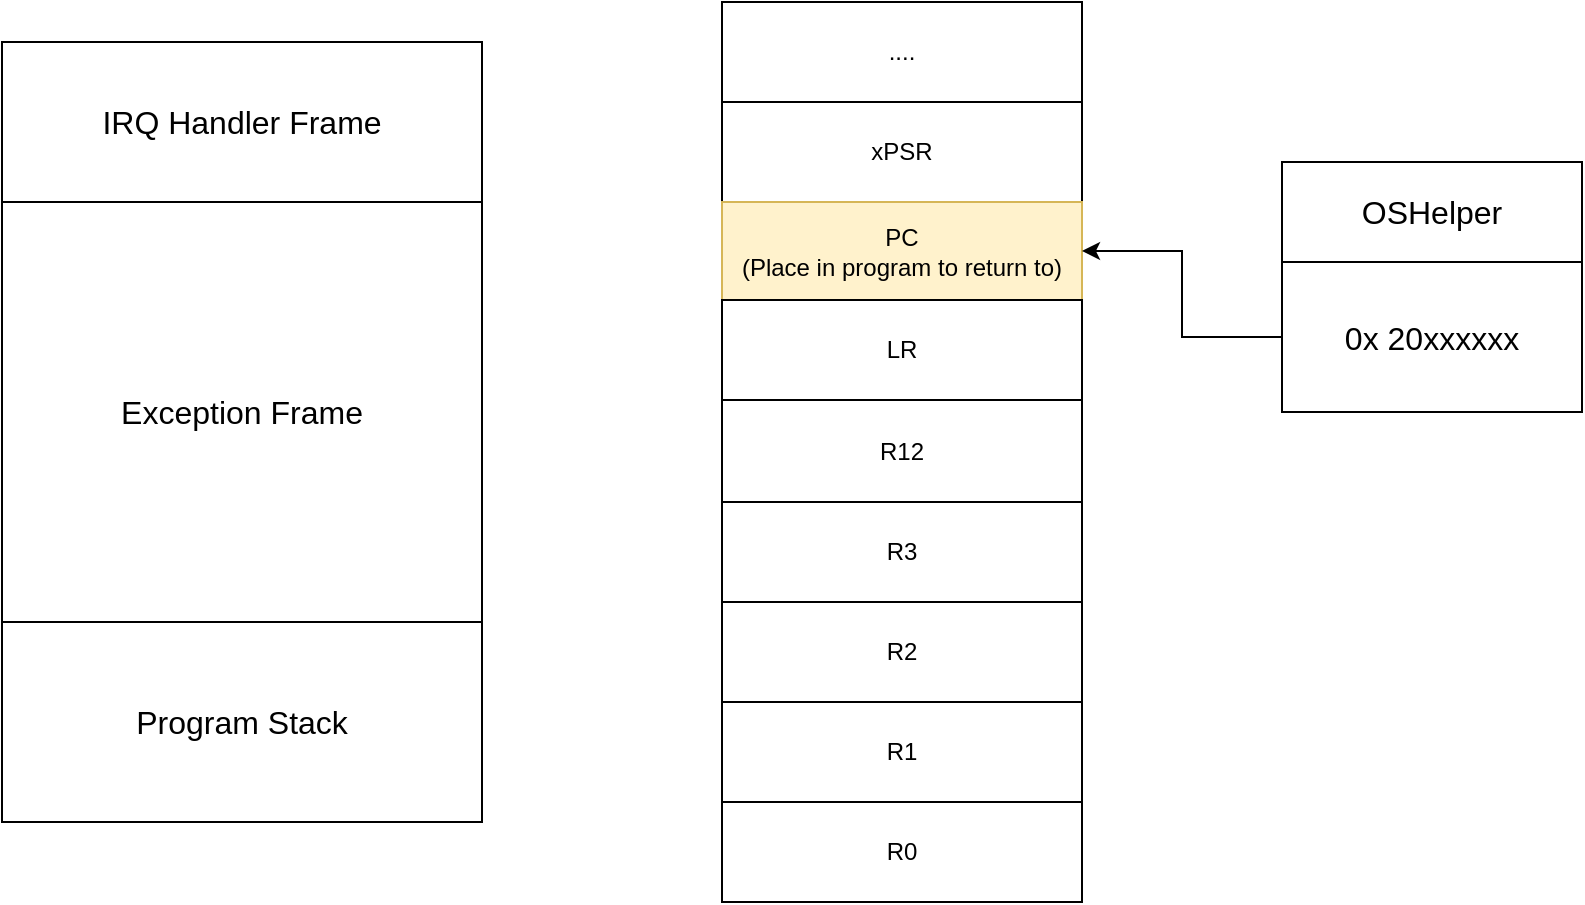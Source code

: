 <mxfile version="23.1.5" type="device">
  <diagram name="Page-1" id="N4Hway4Gmnab69VVQXtN">
    <mxGraphModel dx="1038" dy="554" grid="1" gridSize="10" guides="1" tooltips="1" connect="1" arrows="1" fold="1" page="1" pageScale="1" pageWidth="850" pageHeight="1100" math="0" shadow="0">
      <root>
        <mxCell id="0" />
        <mxCell id="1" parent="0" />
        <mxCell id="2P2dQmRAsDbsciPYmvZF-1" value="&lt;font style=&quot;font-size: 16px;&quot;&gt;Program Stack&lt;/font&gt;" style="rounded=0;whiteSpace=wrap;html=1;" vertex="1" parent="1">
          <mxGeometry x="10" y="390" width="240" height="100" as="geometry" />
        </mxCell>
        <mxCell id="2P2dQmRAsDbsciPYmvZF-2" value="&lt;font style=&quot;font-size: 16px;&quot;&gt;Exception Frame&lt;/font&gt;" style="rounded=0;whiteSpace=wrap;html=1;" vertex="1" parent="1">
          <mxGeometry x="10" y="180" width="240" height="210" as="geometry" />
        </mxCell>
        <mxCell id="2P2dQmRAsDbsciPYmvZF-3" value="&lt;font style=&quot;font-size: 16px;&quot;&gt;IRQ Handler Frame&lt;/font&gt;" style="rounded=0;whiteSpace=wrap;html=1;" vertex="1" parent="1">
          <mxGeometry x="10" y="100" width="240" height="80" as="geometry" />
        </mxCell>
        <mxCell id="2P2dQmRAsDbsciPYmvZF-5" value="" style="childLayout=tableLayout;recursiveResize=0;shadow=0;fillColor=none;" vertex="1" parent="1">
          <mxGeometry x="370" y="80" width="180" height="450" as="geometry" />
        </mxCell>
        <mxCell id="2P2dQmRAsDbsciPYmvZF-28" style="shape=tableRow;horizontal=0;startSize=0;swimlaneHead=0;swimlaneBody=0;top=0;left=0;bottom=0;right=0;dropTarget=0;collapsible=0;recursiveResize=0;expand=0;fontStyle=0;fillColor=none;strokeColor=inherit;" vertex="1" parent="2P2dQmRAsDbsciPYmvZF-5">
          <mxGeometry width="180" height="50" as="geometry" />
        </mxCell>
        <mxCell id="2P2dQmRAsDbsciPYmvZF-29" value="...." style="connectable=0;recursiveResize=0;strokeColor=inherit;fillColor=none;align=center;whiteSpace=wrap;html=1;" vertex="1" parent="2P2dQmRAsDbsciPYmvZF-28">
          <mxGeometry width="180" height="50" as="geometry">
            <mxRectangle width="180" height="50" as="alternateBounds" />
          </mxGeometry>
        </mxCell>
        <mxCell id="2P2dQmRAsDbsciPYmvZF-6" value="" style="shape=tableRow;horizontal=0;startSize=0;swimlaneHead=0;swimlaneBody=0;top=0;left=0;bottom=0;right=0;dropTarget=0;collapsible=0;recursiveResize=0;expand=0;fontStyle=0;fillColor=none;strokeColor=inherit;" vertex="1" parent="2P2dQmRAsDbsciPYmvZF-5">
          <mxGeometry y="50" width="180" height="50" as="geometry" />
        </mxCell>
        <mxCell id="2P2dQmRAsDbsciPYmvZF-7" value="xPSR" style="connectable=0;recursiveResize=0;strokeColor=inherit;fillColor=none;align=center;whiteSpace=wrap;html=1;" vertex="1" parent="2P2dQmRAsDbsciPYmvZF-6">
          <mxGeometry width="180" height="50" as="geometry">
            <mxRectangle width="180" height="50" as="alternateBounds" />
          </mxGeometry>
        </mxCell>
        <mxCell id="2P2dQmRAsDbsciPYmvZF-10" style="shape=tableRow;horizontal=0;startSize=0;swimlaneHead=0;swimlaneBody=0;top=0;left=0;bottom=0;right=0;dropTarget=0;collapsible=0;recursiveResize=0;expand=0;fontStyle=0;fillColor=none;strokeColor=inherit;" vertex="1" parent="2P2dQmRAsDbsciPYmvZF-5">
          <mxGeometry y="100" width="180" height="49" as="geometry" />
        </mxCell>
        <mxCell id="2P2dQmRAsDbsciPYmvZF-11" value="PC&lt;br&gt;(Place in program to return to)" style="connectable=0;recursiveResize=0;strokeColor=#d6b656;fillColor=#fff2cc;align=center;whiteSpace=wrap;html=1;" vertex="1" parent="2P2dQmRAsDbsciPYmvZF-10">
          <mxGeometry width="180" height="49" as="geometry">
            <mxRectangle width="180" height="49" as="alternateBounds" />
          </mxGeometry>
        </mxCell>
        <mxCell id="2P2dQmRAsDbsciPYmvZF-14" style="shape=tableRow;horizontal=0;startSize=0;swimlaneHead=0;swimlaneBody=0;top=0;left=0;bottom=0;right=0;dropTarget=0;collapsible=0;recursiveResize=0;expand=0;fontStyle=0;fillColor=none;strokeColor=inherit;" vertex="1" parent="2P2dQmRAsDbsciPYmvZF-5">
          <mxGeometry y="149" width="180" height="50" as="geometry" />
        </mxCell>
        <mxCell id="2P2dQmRAsDbsciPYmvZF-15" value="LR" style="connectable=0;recursiveResize=0;strokeColor=inherit;fillColor=none;align=center;whiteSpace=wrap;html=1;" vertex="1" parent="2P2dQmRAsDbsciPYmvZF-14">
          <mxGeometry width="180" height="50" as="geometry">
            <mxRectangle width="180" height="50" as="alternateBounds" />
          </mxGeometry>
        </mxCell>
        <mxCell id="2P2dQmRAsDbsciPYmvZF-18" style="shape=tableRow;horizontal=0;startSize=0;swimlaneHead=0;swimlaneBody=0;top=0;left=0;bottom=0;right=0;dropTarget=0;collapsible=0;recursiveResize=0;expand=0;fontStyle=0;fillColor=none;strokeColor=inherit;" vertex="1" parent="2P2dQmRAsDbsciPYmvZF-5">
          <mxGeometry y="199" width="180" height="51" as="geometry" />
        </mxCell>
        <mxCell id="2P2dQmRAsDbsciPYmvZF-19" value="R12" style="connectable=0;recursiveResize=0;strokeColor=inherit;fillColor=none;align=center;whiteSpace=wrap;html=1;" vertex="1" parent="2P2dQmRAsDbsciPYmvZF-18">
          <mxGeometry width="180" height="51" as="geometry">
            <mxRectangle width="180" height="51" as="alternateBounds" />
          </mxGeometry>
        </mxCell>
        <mxCell id="2P2dQmRAsDbsciPYmvZF-20" style="shape=tableRow;horizontal=0;startSize=0;swimlaneHead=0;swimlaneBody=0;top=0;left=0;bottom=0;right=0;dropTarget=0;collapsible=0;recursiveResize=0;expand=0;fontStyle=0;fillColor=none;strokeColor=inherit;" vertex="1" parent="2P2dQmRAsDbsciPYmvZF-5">
          <mxGeometry y="250" width="180" height="50" as="geometry" />
        </mxCell>
        <mxCell id="2P2dQmRAsDbsciPYmvZF-21" value="R3" style="connectable=0;recursiveResize=0;strokeColor=inherit;fillColor=none;align=center;whiteSpace=wrap;html=1;" vertex="1" parent="2P2dQmRAsDbsciPYmvZF-20">
          <mxGeometry width="180" height="50" as="geometry">
            <mxRectangle width="180" height="50" as="alternateBounds" />
          </mxGeometry>
        </mxCell>
        <mxCell id="2P2dQmRAsDbsciPYmvZF-22" style="shape=tableRow;horizontal=0;startSize=0;swimlaneHead=0;swimlaneBody=0;top=0;left=0;bottom=0;right=0;dropTarget=0;collapsible=0;recursiveResize=0;expand=0;fontStyle=0;fillColor=none;strokeColor=inherit;" vertex="1" parent="2P2dQmRAsDbsciPYmvZF-5">
          <mxGeometry y="300" width="180" height="50" as="geometry" />
        </mxCell>
        <mxCell id="2P2dQmRAsDbsciPYmvZF-23" value="R2" style="connectable=0;recursiveResize=0;strokeColor=inherit;fillColor=none;align=center;whiteSpace=wrap;html=1;" vertex="1" parent="2P2dQmRAsDbsciPYmvZF-22">
          <mxGeometry width="180" height="50" as="geometry">
            <mxRectangle width="180" height="50" as="alternateBounds" />
          </mxGeometry>
        </mxCell>
        <mxCell id="2P2dQmRAsDbsciPYmvZF-24" style="shape=tableRow;horizontal=0;startSize=0;swimlaneHead=0;swimlaneBody=0;top=0;left=0;bottom=0;right=0;dropTarget=0;collapsible=0;recursiveResize=0;expand=0;fontStyle=0;fillColor=none;strokeColor=inherit;" vertex="1" parent="2P2dQmRAsDbsciPYmvZF-5">
          <mxGeometry y="350" width="180" height="50" as="geometry" />
        </mxCell>
        <mxCell id="2P2dQmRAsDbsciPYmvZF-25" value="R1" style="connectable=0;recursiveResize=0;strokeColor=inherit;fillColor=none;align=center;whiteSpace=wrap;html=1;" vertex="1" parent="2P2dQmRAsDbsciPYmvZF-24">
          <mxGeometry width="180" height="50" as="geometry">
            <mxRectangle width="180" height="50" as="alternateBounds" />
          </mxGeometry>
        </mxCell>
        <mxCell id="2P2dQmRAsDbsciPYmvZF-26" style="shape=tableRow;horizontal=0;startSize=0;swimlaneHead=0;swimlaneBody=0;top=0;left=0;bottom=0;right=0;dropTarget=0;collapsible=0;recursiveResize=0;expand=0;fontStyle=0;fillColor=none;strokeColor=inherit;" vertex="1" parent="2P2dQmRAsDbsciPYmvZF-5">
          <mxGeometry y="400" width="180" height="50" as="geometry" />
        </mxCell>
        <mxCell id="2P2dQmRAsDbsciPYmvZF-27" value="R0" style="connectable=0;recursiveResize=0;strokeColor=inherit;fillColor=none;align=center;whiteSpace=wrap;html=1;" vertex="1" parent="2P2dQmRAsDbsciPYmvZF-26">
          <mxGeometry width="180" height="50" as="geometry">
            <mxRectangle width="180" height="50" as="alternateBounds" />
          </mxGeometry>
        </mxCell>
        <mxCell id="2P2dQmRAsDbsciPYmvZF-31" value="" style="shape=table;startSize=0;container=1;collapsible=0;childLayout=tableLayout;fontSize=16;" vertex="1" parent="1">
          <mxGeometry x="650" y="160" width="150" height="125" as="geometry" />
        </mxCell>
        <mxCell id="2P2dQmRAsDbsciPYmvZF-32" value="" style="shape=tableRow;horizontal=0;startSize=0;swimlaneHead=0;swimlaneBody=0;strokeColor=inherit;top=0;left=0;bottom=0;right=0;collapsible=0;dropTarget=0;fillColor=none;points=[[0,0.5],[1,0.5]];portConstraint=eastwest;fontSize=16;" vertex="1" parent="2P2dQmRAsDbsciPYmvZF-31">
          <mxGeometry width="150" height="50" as="geometry" />
        </mxCell>
        <mxCell id="2P2dQmRAsDbsciPYmvZF-33" value="OSHelper" style="shape=partialRectangle;html=1;whiteSpace=wrap;connectable=0;strokeColor=inherit;overflow=hidden;fillColor=none;top=0;left=0;bottom=0;right=0;pointerEvents=1;fontSize=16;" vertex="1" parent="2P2dQmRAsDbsciPYmvZF-32">
          <mxGeometry width="150" height="50" as="geometry">
            <mxRectangle width="150" height="50" as="alternateBounds" />
          </mxGeometry>
        </mxCell>
        <mxCell id="2P2dQmRAsDbsciPYmvZF-36" value="" style="shape=tableRow;horizontal=0;startSize=0;swimlaneHead=0;swimlaneBody=0;strokeColor=inherit;top=0;left=0;bottom=0;right=0;collapsible=0;dropTarget=0;fillColor=none;points=[[0,0.5],[1,0.5]];portConstraint=eastwest;fontSize=16;" vertex="1" parent="2P2dQmRAsDbsciPYmvZF-31">
          <mxGeometry y="50" width="150" height="75" as="geometry" />
        </mxCell>
        <mxCell id="2P2dQmRAsDbsciPYmvZF-37" value="0x 20xxxxxx" style="shape=partialRectangle;html=1;whiteSpace=wrap;connectable=0;strokeColor=inherit;overflow=hidden;fillColor=none;top=0;left=0;bottom=0;right=0;pointerEvents=1;fontSize=16;" vertex="1" parent="2P2dQmRAsDbsciPYmvZF-36">
          <mxGeometry width="150" height="75" as="geometry">
            <mxRectangle width="150" height="75" as="alternateBounds" />
          </mxGeometry>
        </mxCell>
        <mxCell id="2P2dQmRAsDbsciPYmvZF-44" style="edgeStyle=orthogonalEdgeStyle;rounded=0;orthogonalLoop=1;jettySize=auto;html=1;exitX=0;exitY=0.5;exitDx=0;exitDy=0;entryX=1;entryY=0.5;entryDx=0;entryDy=0;" edge="1" parent="1" source="2P2dQmRAsDbsciPYmvZF-36" target="2P2dQmRAsDbsciPYmvZF-10">
          <mxGeometry relative="1" as="geometry" />
        </mxCell>
      </root>
    </mxGraphModel>
  </diagram>
</mxfile>
